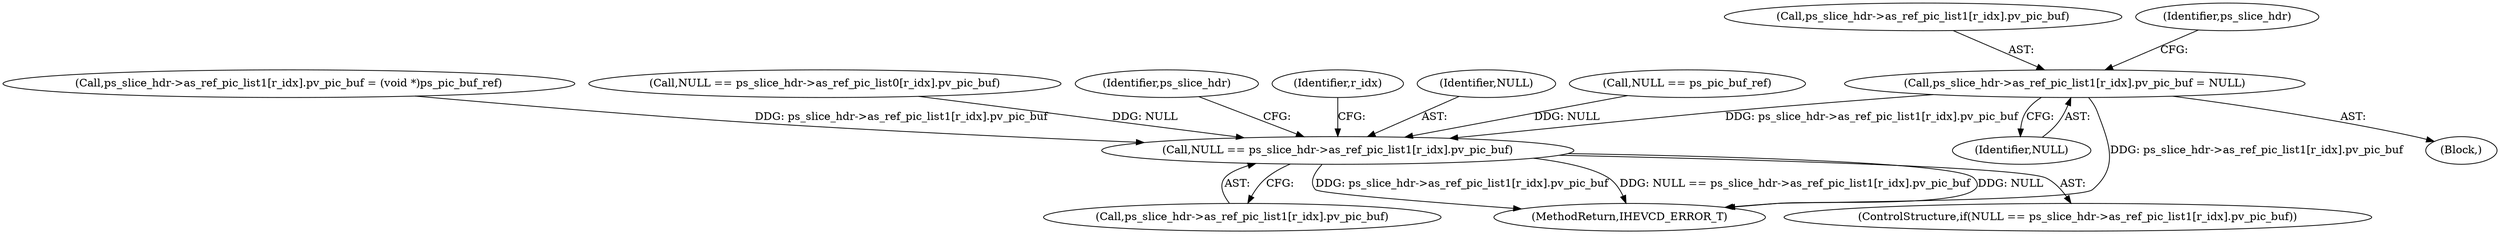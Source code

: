 digraph "0_Android_913d9e8d93d6b81bb8eac3fc2c1426651f5b259d@array" {
"1002179" [label="(Call,ps_slice_hdr->as_ref_pic_list1[r_idx].pv_pic_buf = NULL)"];
"1002368" [label="(Call,NULL == ps_slice_hdr->as_ref_pic_list1[r_idx].pv_pic_buf)"];
"1002382" [label="(Identifier,ps_slice_hdr)"];
"1002365" [label="(Identifier,r_idx)"];
"1002179" [label="(Call,ps_slice_hdr->as_ref_pic_list1[r_idx].pv_pic_buf = NULL)"];
"1002187" [label="(Identifier,NULL)"];
"1002368" [label="(Call,NULL == ps_slice_hdr->as_ref_pic_list1[r_idx].pv_pic_buf)"];
"1002620" [label="(MethodReturn,IHEVCD_ERROR_T)"];
"1002367" [label="(ControlStructure,if(NULL == ps_slice_hdr->as_ref_pic_list1[r_idx].pv_pic_buf))"];
"1002369" [label="(Identifier,NULL)"];
"1002180" [label="(Call,ps_slice_hdr->as_ref_pic_list1[r_idx].pv_pic_buf)"];
"1002247" [label="(Call,NULL == ps_pic_buf_ref)"];
"1002370" [label="(Call,ps_slice_hdr->as_ref_pic_list1[r_idx].pv_pic_buf)"];
"1002160" [label="(Block,)"];
"1002192" [label="(Identifier,ps_slice_hdr)"];
"1002378" [label="(Call,ps_slice_hdr->as_ref_pic_list1[r_idx].pv_pic_buf = (void *)ps_pic_buf_ref)"];
"1002289" [label="(Call,NULL == ps_slice_hdr->as_ref_pic_list0[r_idx].pv_pic_buf)"];
"1002179" -> "1002160"  [label="AST: "];
"1002179" -> "1002187"  [label="CFG: "];
"1002180" -> "1002179"  [label="AST: "];
"1002187" -> "1002179"  [label="AST: "];
"1002192" -> "1002179"  [label="CFG: "];
"1002179" -> "1002620"  [label="DDG: ps_slice_hdr->as_ref_pic_list1[r_idx].pv_pic_buf"];
"1002179" -> "1002368"  [label="DDG: ps_slice_hdr->as_ref_pic_list1[r_idx].pv_pic_buf"];
"1002368" -> "1002367"  [label="AST: "];
"1002368" -> "1002370"  [label="CFG: "];
"1002369" -> "1002368"  [label="AST: "];
"1002370" -> "1002368"  [label="AST: "];
"1002382" -> "1002368"  [label="CFG: "];
"1002365" -> "1002368"  [label="CFG: "];
"1002368" -> "1002620"  [label="DDG: ps_slice_hdr->as_ref_pic_list1[r_idx].pv_pic_buf"];
"1002368" -> "1002620"  [label="DDG: NULL == ps_slice_hdr->as_ref_pic_list1[r_idx].pv_pic_buf"];
"1002368" -> "1002620"  [label="DDG: NULL"];
"1002289" -> "1002368"  [label="DDG: NULL"];
"1002247" -> "1002368"  [label="DDG: NULL"];
"1002378" -> "1002368"  [label="DDG: ps_slice_hdr->as_ref_pic_list1[r_idx].pv_pic_buf"];
}
